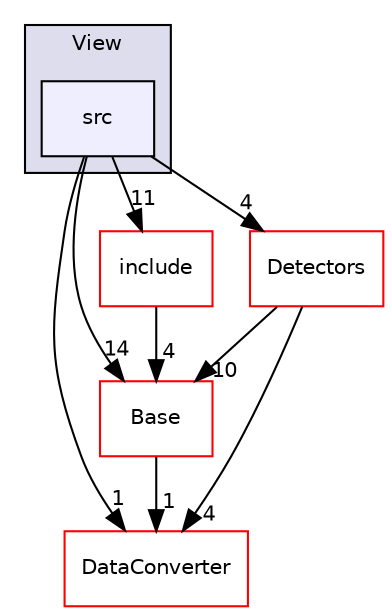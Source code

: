 digraph "/home/travis/build/AliceO2Group/AliceO2/EventVisualisation/View/src" {
  bgcolor=transparent;
  compound=true
  node [ fontsize="10", fontname="Helvetica"];
  edge [ labelfontsize="10", labelfontname="Helvetica"];
  subgraph clusterdir_a37a8fd5762406d546164f859941d1f3 {
    graph [ bgcolor="#ddddee", pencolor="black", label="View" fontname="Helvetica", fontsize="10", URL="dir_a37a8fd5762406d546164f859941d1f3.html"]
  dir_d15136afd0394abc4686330b0ff717dc [shape=box, label="src", style="filled", fillcolor="#eeeeff", pencolor="black", URL="dir_d15136afd0394abc4686330b0ff717dc.html"];
  }
  dir_208625f00d209be0faef0a73219d1e69 [shape=box label="DataConverter" color="red" URL="dir_208625f00d209be0faef0a73219d1e69.html"];
  dir_aefce7a2bfca35990ebbcc105bbcfa2a [shape=box label="Base" color="red" URL="dir_aefce7a2bfca35990ebbcc105bbcfa2a.html"];
  dir_ecb4103f915c7a04dd46c195301b3d6c [shape=box label="include" color="red" URL="dir_ecb4103f915c7a04dd46c195301b3d6c.html"];
  dir_35dee3f7e1c059d30757a3713756b5fa [shape=box label="Detectors" color="red" URL="dir_35dee3f7e1c059d30757a3713756b5fa.html"];
  dir_d15136afd0394abc4686330b0ff717dc->dir_208625f00d209be0faef0a73219d1e69 [headlabel="1", labeldistance=1.5 headhref="dir_000521_000510.html"];
  dir_d15136afd0394abc4686330b0ff717dc->dir_aefce7a2bfca35990ebbcc105bbcfa2a [headlabel="14", labeldistance=1.5 headhref="dir_000521_000291.html"];
  dir_d15136afd0394abc4686330b0ff717dc->dir_ecb4103f915c7a04dd46c195301b3d6c [headlabel="11", labeldistance=1.5 headhref="dir_000521_000519.html"];
  dir_d15136afd0394abc4686330b0ff717dc->dir_35dee3f7e1c059d30757a3713756b5fa [headlabel="4", labeldistance=1.5 headhref="dir_000521_000514.html"];
  dir_aefce7a2bfca35990ebbcc105bbcfa2a->dir_208625f00d209be0faef0a73219d1e69 [headlabel="1", labeldistance=1.5 headhref="dir_000291_000510.html"];
  dir_ecb4103f915c7a04dd46c195301b3d6c->dir_aefce7a2bfca35990ebbcc105bbcfa2a [headlabel="4", labeldistance=1.5 headhref="dir_000519_000291.html"];
  dir_35dee3f7e1c059d30757a3713756b5fa->dir_208625f00d209be0faef0a73219d1e69 [headlabel="4", labeldistance=1.5 headhref="dir_000514_000510.html"];
  dir_35dee3f7e1c059d30757a3713756b5fa->dir_aefce7a2bfca35990ebbcc105bbcfa2a [headlabel="10", labeldistance=1.5 headhref="dir_000514_000291.html"];
}
